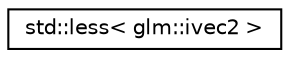 digraph "Graphical Class Hierarchy"
{
 // LATEX_PDF_SIZE
  edge [fontname="Helvetica",fontsize="10",labelfontname="Helvetica",labelfontsize="10"];
  node [fontname="Helvetica",fontsize="10",shape=record];
  rankdir="LR";
  Node0 [label="std::less\< glm::ivec2 \>",height=0.2,width=0.4,color="black", fillcolor="white", style="filled",URL="$d8/da8/structstd_1_1less_3_01glm_1_1ivec2_01_4.html",tooltip=" "];
}
